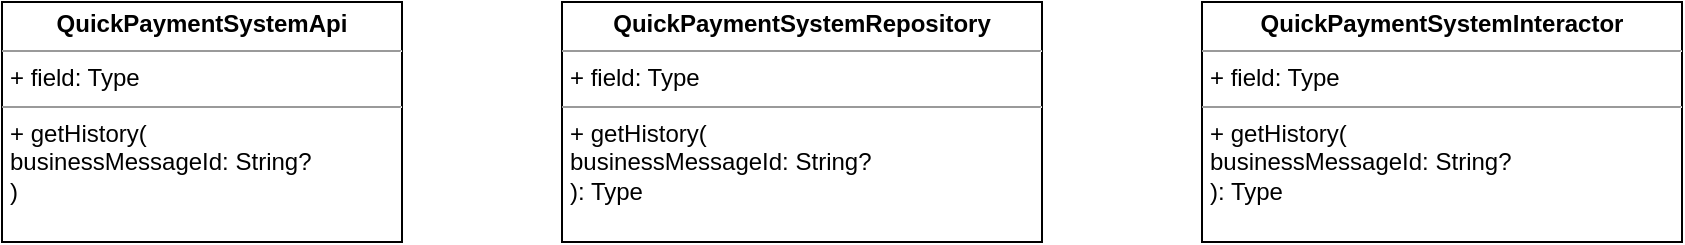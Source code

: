 <mxfile version="15.8.6" type="github">
  <diagram id="61m4QhZ9CkYPuAM0p3l4" name="Page-1">
    <mxGraphModel dx="813" dy="417" grid="1" gridSize="10" guides="1" tooltips="1" connect="1" arrows="1" fold="1" page="1" pageScale="1" pageWidth="850" pageHeight="1100" math="0" shadow="0">
      <root>
        <mxCell id="0" />
        <mxCell id="1" parent="0" />
        <mxCell id="75NwG7HsY-gUoY4ltmVE-1" value="&lt;p style=&quot;margin: 0px ; margin-top: 4px ; text-align: center&quot;&gt;&lt;b&gt;QuickPaymentSystemApi&lt;/b&gt;&lt;/p&gt;&lt;hr size=&quot;1&quot;&gt;&lt;p style=&quot;margin: 0px ; margin-left: 4px&quot;&gt;+ field: Type&lt;/p&gt;&lt;hr size=&quot;1&quot;&gt;&lt;p style=&quot;margin: 0px ; margin-left: 4px&quot;&gt;+ getHistory(&lt;/p&gt;&lt;p style=&quot;margin: 0px ; margin-left: 4px&quot;&gt;businessMessageId: String?&lt;br&gt;&lt;/p&gt;&lt;p style=&quot;margin: 0px ; margin-left: 4px&quot;&gt;)&lt;br&gt;&lt;/p&gt;" style="verticalAlign=top;align=left;overflow=fill;fontSize=12;fontFamily=Helvetica;html=1;" vertex="1" parent="1">
          <mxGeometry x="120" y="120" width="200" height="120" as="geometry" />
        </mxCell>
        <mxCell id="75NwG7HsY-gUoY4ltmVE-2" value="&lt;p style=&quot;margin: 0px ; margin-top: 4px ; text-align: center&quot;&gt;&lt;b&gt;QuickPaymentSystemRepository&lt;/b&gt;&lt;/p&gt;&lt;hr size=&quot;1&quot;&gt;&lt;p style=&quot;margin: 0px ; margin-left: 4px&quot;&gt;+ field: Type&lt;/p&gt;&lt;hr size=&quot;1&quot;&gt;&lt;p style=&quot;margin: 0px ; margin-left: 4px&quot;&gt;+ getHistory(&lt;/p&gt;&lt;p style=&quot;margin: 0px ; margin-left: 4px&quot;&gt;businessMessageId: String?&lt;/p&gt;&lt;p style=&quot;margin: 0px ; margin-left: 4px&quot;&gt;): Type&lt;/p&gt;" style="verticalAlign=top;align=left;overflow=fill;fontSize=12;fontFamily=Helvetica;html=1;" vertex="1" parent="1">
          <mxGeometry x="400" y="120" width="240" height="120" as="geometry" />
        </mxCell>
        <mxCell id="75NwG7HsY-gUoY4ltmVE-4" value="&lt;p style=&quot;margin: 0px ; margin-top: 4px ; text-align: center&quot;&gt;&lt;b&gt;QuickPaymentSystemInteractor&lt;/b&gt;&lt;/p&gt;&lt;hr size=&quot;1&quot;&gt;&lt;p style=&quot;margin: 0px ; margin-left: 4px&quot;&gt;+ field: Type&lt;/p&gt;&lt;hr size=&quot;1&quot;&gt;&lt;p style=&quot;margin: 0px ; margin-left: 4px&quot;&gt;+ getHistory(&lt;/p&gt;&lt;p style=&quot;margin: 0px ; margin-left: 4px&quot;&gt;businessMessageId: String?&lt;/p&gt;&lt;p style=&quot;margin: 0px ; margin-left: 4px&quot;&gt;): Type&lt;/p&gt;" style="verticalAlign=top;align=left;overflow=fill;fontSize=12;fontFamily=Helvetica;html=1;" vertex="1" parent="1">
          <mxGeometry x="720" y="120" width="240" height="120" as="geometry" />
        </mxCell>
      </root>
    </mxGraphModel>
  </diagram>
</mxfile>
